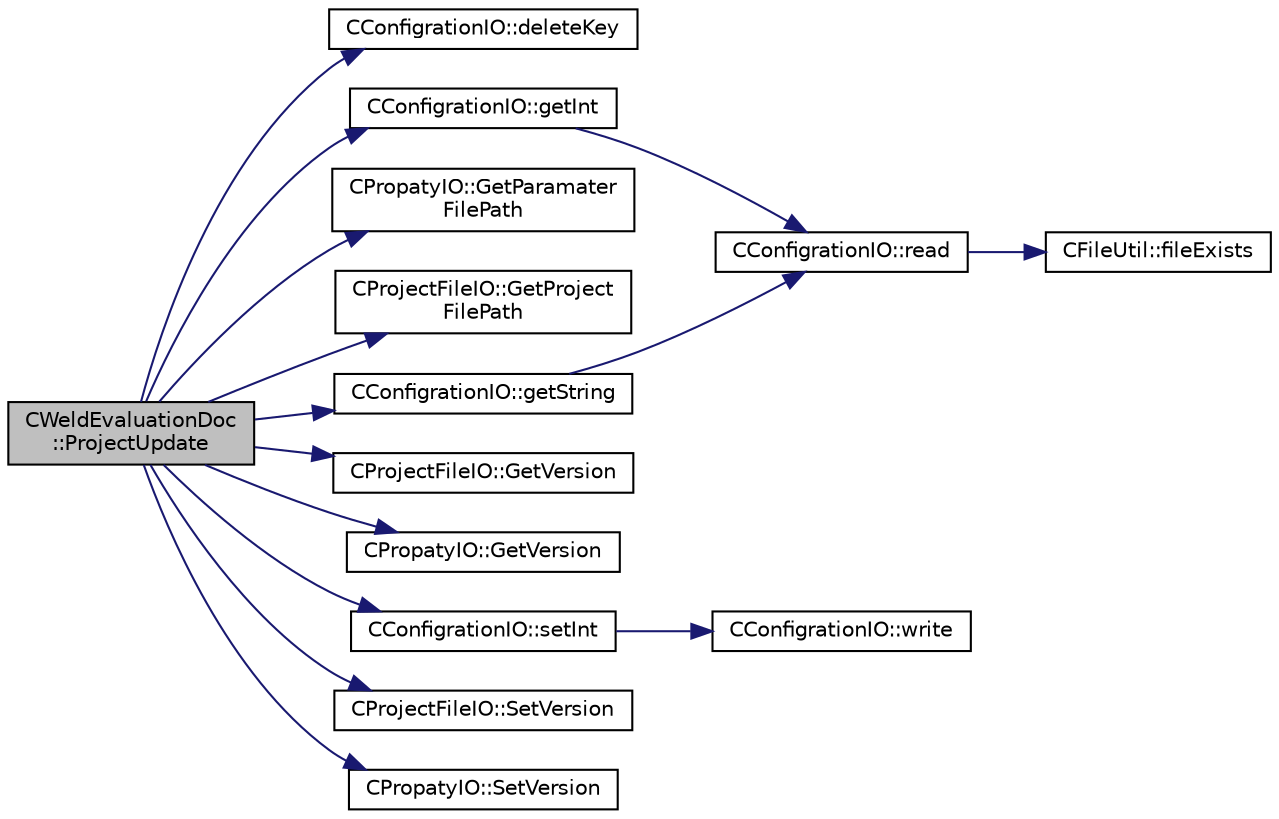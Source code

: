 digraph "CWeldEvaluationDoc::ProjectUpdate"
{
 // LATEX_PDF_SIZE
  edge [fontname="Helvetica",fontsize="10",labelfontname="Helvetica",labelfontsize="10"];
  node [fontname="Helvetica",fontsize="10",shape=record];
  rankdir="LR";
  Node1 [label="CWeldEvaluationDoc\l::ProjectUpdate",height=0.2,width=0.4,color="black", fillcolor="grey75", style="filled", fontcolor="black",tooltip="プロジェクトの更新"];
  Node1 -> Node2 [color="midnightblue",fontsize="10",style="solid",fontname="Helvetica"];
  Node2 [label="CConfigrationIO::deleteKey",height=0.2,width=0.4,color="black", fillcolor="white", style="filled",URL="$class_c_configration_i_o.html#a502e7c8a4d1a173bf0637e9704ebd980",tooltip="指定セクションのキーにを削除"];
  Node1 -> Node3 [color="midnightblue",fontsize="10",style="solid",fontname="Helvetica"];
  Node3 [label="CConfigrationIO::getInt",height=0.2,width=0.4,color="black", fillcolor="white", style="filled",URL="$class_c_configration_i_o.html#a60d2dbaa282946adcc42ebd04fc08805",tooltip="指定セクションのキー値（整数）を取得"];
  Node3 -> Node4 [color="midnightblue",fontsize="10",style="solid",fontname="Helvetica"];
  Node4 [label="CConfigrationIO::read",height=0.2,width=0.4,color="black", fillcolor="white", style="filled",URL="$class_c_configration_i_o.html#a73ecbb6f7141bad005e290e9f48c576f",tooltip="指定セクションのキー値を取得"];
  Node4 -> Node5 [color="midnightblue",fontsize="10",style="solid",fontname="Helvetica"];
  Node5 [label="CFileUtil::fileExists",height=0.2,width=0.4,color="black", fillcolor="white", style="filled",URL="$class_c_file_util.html#a9a8b3e89af30c1826d518719aad2c3df",tooltip="ファイルが存在するかを確認する"];
  Node1 -> Node6 [color="midnightblue",fontsize="10",style="solid",fontname="Helvetica"];
  Node6 [label="CPropatyIO::GetParamater\lFilePath",height=0.2,width=0.4,color="black", fillcolor="white", style="filled",URL="$class_c_propaty_i_o.html#a5a93a2a9b306fc8bbcd305cfd47fe3fc",tooltip="パラメータファイルパスの取得"];
  Node1 -> Node7 [color="midnightblue",fontsize="10",style="solid",fontname="Helvetica"];
  Node7 [label="CProjectFileIO::GetProject\lFilePath",height=0.2,width=0.4,color="black", fillcolor="white", style="filled",URL="$class_c_project_file_i_o.html#a7a202239b515e5f244f93e9747ac0a82",tooltip="プロジェクトファイルパスの取得"];
  Node1 -> Node8 [color="midnightblue",fontsize="10",style="solid",fontname="Helvetica"];
  Node8 [label="CConfigrationIO::getString",height=0.2,width=0.4,color="black", fillcolor="white", style="filled",URL="$class_c_configration_i_o.html#a1c72779785c9de9ab2525d7320d12658",tooltip="指定セクションのキー値（文字列）を取得"];
  Node8 -> Node4 [color="midnightblue",fontsize="10",style="solid",fontname="Helvetica"];
  Node1 -> Node9 [color="midnightblue",fontsize="10",style="solid",fontname="Helvetica"];
  Node9 [label="CProjectFileIO::GetVersion",height=0.2,width=0.4,color="black", fillcolor="white", style="filled",URL="$class_c_project_file_i_o.html#ab970390e382105359481be3b4b534311",tooltip="バージョンの取得の取得"];
  Node1 -> Node10 [color="midnightblue",fontsize="10",style="solid",fontname="Helvetica"];
  Node10 [label="CPropatyIO::GetVersion",height=0.2,width=0.4,color="black", fillcolor="white", style="filled",URL="$class_c_propaty_i_o.html#acbaaba08a3cf1caa9d3a5a7b74ff890d",tooltip="バージョンの取得の取得"];
  Node1 -> Node11 [color="midnightblue",fontsize="10",style="solid",fontname="Helvetica"];
  Node11 [label="CConfigrationIO::setInt",height=0.2,width=0.4,color="black", fillcolor="white", style="filled",URL="$class_c_configration_i_o.html#ae2b2f069a5eb2e6e40db50c09d6f71a5",tooltip="指定セクションのキーに整数値を設定"];
  Node11 -> Node12 [color="midnightblue",fontsize="10",style="solid",fontname="Helvetica"];
  Node12 [label="CConfigrationIO::write",height=0.2,width=0.4,color="black", fillcolor="white", style="filled",URL="$class_c_configration_i_o.html#aa05f2d3bee4d0f39715b3e41429cdfd2",tooltip="指定セクションのキーに値を設定"];
  Node1 -> Node13 [color="midnightblue",fontsize="10",style="solid",fontname="Helvetica"];
  Node13 [label="CProjectFileIO::SetVersion",height=0.2,width=0.4,color="black", fillcolor="white", style="filled",URL="$class_c_project_file_i_o.html#a1249b885accbfc82c6b2c41f6e956894",tooltip="バージョンの設定"];
  Node1 -> Node14 [color="midnightblue",fontsize="10",style="solid",fontname="Helvetica"];
  Node14 [label="CPropatyIO::SetVersion",height=0.2,width=0.4,color="black", fillcolor="white", style="filled",URL="$class_c_propaty_i_o.html#a84c66efac31212daceb07676efeac6e3",tooltip="バージョンの設定"];
}

